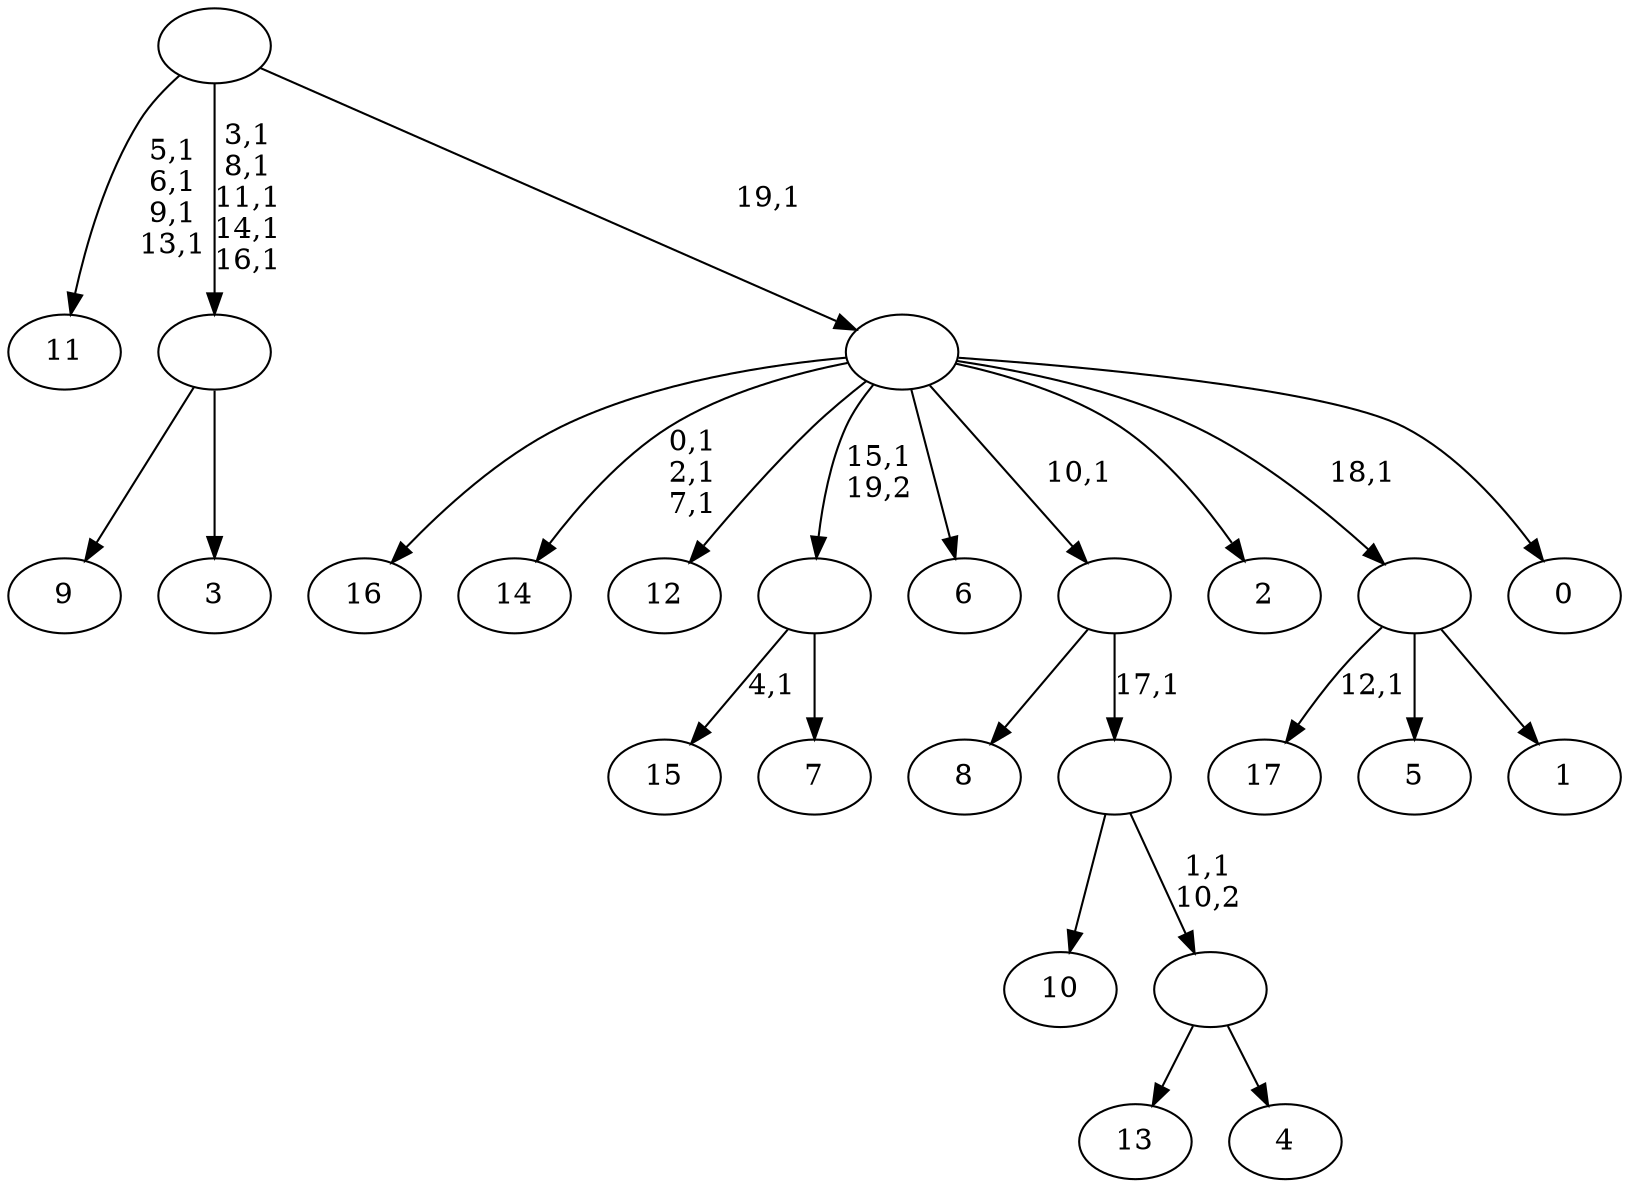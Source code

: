 digraph T {
	38 [label="17"]
	36 [label="16"]
	35 [label="15"]
	33 [label="14"]
	29 [label="13"]
	28 [label="12"]
	27 [label="11"]
	22 [label="10"]
	21 [label="9"]
	20 [label="8"]
	19 [label="7"]
	18 [label=""]
	17 [label="6"]
	16 [label="5"]
	15 [label="4"]
	14 [label=""]
	13 [label=""]
	12 [label=""]
	11 [label="3"]
	10 [label=""]
	5 [label="2"]
	4 [label="1"]
	3 [label=""]
	2 [label="0"]
	1 [label=""]
	0 [label=""]
	18 -> 35 [label="4,1"]
	18 -> 19 [label=""]
	14 -> 29 [label=""]
	14 -> 15 [label=""]
	13 -> 22 [label=""]
	13 -> 14 [label="1,1\n10,2"]
	12 -> 20 [label=""]
	12 -> 13 [label="17,1"]
	10 -> 21 [label=""]
	10 -> 11 [label=""]
	3 -> 38 [label="12,1"]
	3 -> 16 [label=""]
	3 -> 4 [label=""]
	1 -> 33 [label="0,1\n2,1\n7,1"]
	1 -> 36 [label=""]
	1 -> 28 [label=""]
	1 -> 18 [label="15,1\n19,2"]
	1 -> 17 [label=""]
	1 -> 12 [label="10,1"]
	1 -> 5 [label=""]
	1 -> 3 [label="18,1"]
	1 -> 2 [label=""]
	0 -> 10 [label="3,1\n8,1\n11,1\n14,1\n16,1"]
	0 -> 27 [label="5,1\n6,1\n9,1\n13,1"]
	0 -> 1 [label="19,1"]
}
